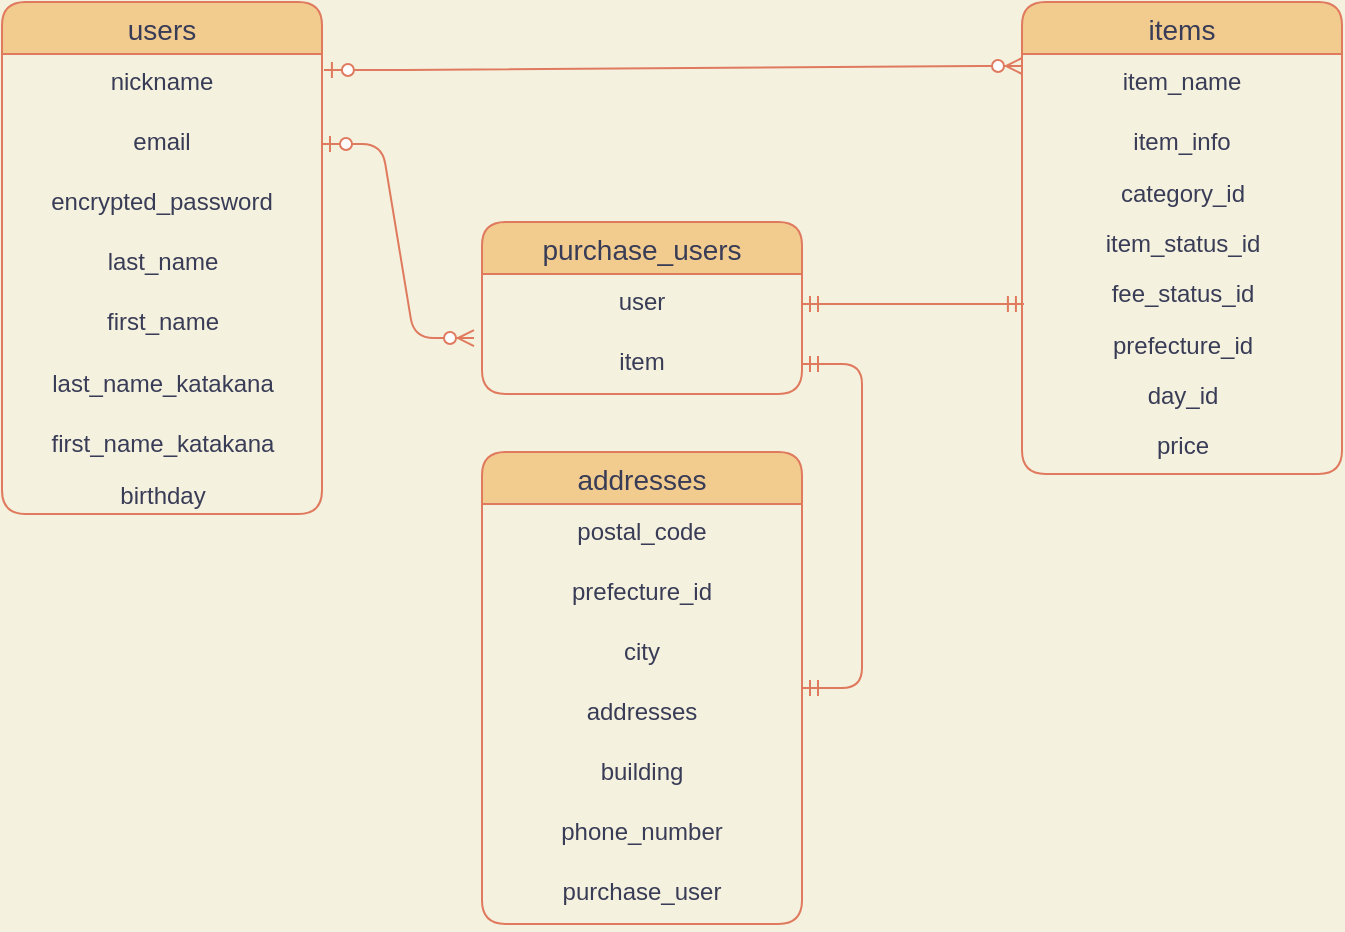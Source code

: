 <mxfile>
    <diagram id="ddmY00qZYriKyeACMEzi" name="ページ1">
        <mxGraphModel dx="778" dy="680" grid="1" gridSize="10" guides="1" tooltips="1" connect="1" arrows="1" fold="1" page="1" pageScale="1" pageWidth="827" pageHeight="1169" background="#F4F1DE" math="0" shadow="0">
            <root>
                <mxCell id="0"/>
                <mxCell id="1" parent="0"/>
                <mxCell id="31" value="purchase_users" style="swimlane;fontStyle=0;childLayout=stackLayout;horizontal=1;startSize=26;horizontalStack=0;resizeParent=1;resizeParentMax=0;resizeLast=0;collapsible=1;marginBottom=0;align=center;fontSize=14;fillColor=#F2CC8F;strokeColor=#E07A5F;fontColor=#393C56;rounded=1;" parent="1" vertex="1">
                    <mxGeometry x="310" y="470" width="160" height="86" as="geometry"/>
                </mxCell>
                <mxCell id="32" value="user" style="text;strokeColor=none;fillColor=none;spacingLeft=4;spacingRight=4;overflow=hidden;rotatable=0;points=[[0,0.5],[1,0.5]];portConstraint=eastwest;fontSize=12;align=center;fontColor=#393C56;rounded=1;" parent="31" vertex="1">
                    <mxGeometry y="26" width="160" height="30" as="geometry"/>
                </mxCell>
                <mxCell id="33" value="item" style="text;strokeColor=none;fillColor=none;spacingLeft=4;spacingRight=4;overflow=hidden;rotatable=0;points=[[0,0.5],[1,0.5]];portConstraint=eastwest;fontSize=12;align=center;fontColor=#393C56;rounded=1;" parent="31" vertex="1">
                    <mxGeometry y="56" width="160" height="30" as="geometry"/>
                </mxCell>
                <mxCell id="35" value="addresses" style="swimlane;fontStyle=0;childLayout=stackLayout;horizontal=1;startSize=26;horizontalStack=0;resizeParent=1;resizeParentMax=0;resizeLast=0;collapsible=1;marginBottom=0;align=center;fontSize=14;fillColor=#F2CC8F;strokeColor=#E07A5F;fontColor=#393C56;rounded=1;" parent="1" vertex="1">
                    <mxGeometry x="310" y="585" width="160" height="236" as="geometry"/>
                </mxCell>
                <mxCell id="88" value="postal_code" style="text;strokeColor=none;fillColor=none;spacingLeft=4;spacingRight=4;overflow=hidden;rotatable=0;points=[[0,0.5],[1,0.5]];portConstraint=eastwest;fontSize=12;align=center;fontColor=#393C56;rounded=1;" parent="35" vertex="1">
                    <mxGeometry y="26" width="160" height="30" as="geometry"/>
                </mxCell>
                <mxCell id="89" value="prefecture_id" style="text;strokeColor=none;fillColor=none;spacingLeft=4;spacingRight=4;overflow=hidden;rotatable=0;points=[[0,0.5],[1,0.5]];portConstraint=eastwest;fontSize=12;align=center;fontColor=#393C56;rounded=1;" parent="35" vertex="1">
                    <mxGeometry y="56" width="160" height="30" as="geometry"/>
                </mxCell>
                <mxCell id="87" value="city" style="text;strokeColor=none;fillColor=none;spacingLeft=4;spacingRight=4;overflow=hidden;rotatable=0;points=[[0,0.5],[1,0.5]];portConstraint=eastwest;fontSize=12;align=center;fontColor=#393C56;rounded=1;" parent="35" vertex="1">
                    <mxGeometry y="86" width="160" height="30" as="geometry"/>
                </mxCell>
                <mxCell id="86" value="addresses" style="text;strokeColor=none;fillColor=none;spacingLeft=4;spacingRight=4;overflow=hidden;rotatable=0;points=[[0,0.5],[1,0.5]];portConstraint=eastwest;fontSize=12;align=center;fontColor=#393C56;rounded=1;" parent="35" vertex="1">
                    <mxGeometry y="116" width="160" height="30" as="geometry"/>
                </mxCell>
                <mxCell id="84" value="building" style="text;strokeColor=none;fillColor=none;spacingLeft=4;spacingRight=4;overflow=hidden;rotatable=0;points=[[0,0.5],[1,0.5]];portConstraint=eastwest;fontSize=12;align=center;fontColor=#393C56;rounded=1;" parent="35" vertex="1">
                    <mxGeometry y="146" width="160" height="30" as="geometry"/>
                </mxCell>
                <mxCell id="83" value="phone_number" style="text;strokeColor=none;fillColor=none;spacingLeft=4;spacingRight=4;overflow=hidden;rotatable=0;points=[[0,0.5],[1,0.5]];portConstraint=eastwest;fontSize=12;align=center;fontColor=#393C56;rounded=1;" parent="35" vertex="1">
                    <mxGeometry y="176" width="160" height="30" as="geometry"/>
                </mxCell>
                <mxCell id="82" value="purchase_user" style="text;strokeColor=none;fillColor=none;spacingLeft=4;spacingRight=4;overflow=hidden;rotatable=0;points=[[0,0.5],[1,0.5]];portConstraint=eastwest;fontSize=12;align=center;fontColor=#393C56;rounded=1;" parent="35" vertex="1">
                    <mxGeometry y="206" width="160" height="30" as="geometry"/>
                </mxCell>
                <mxCell id="40" value="" style="edgeStyle=entityRelationEdgeStyle;fontSize=12;html=1;endArrow=ERzeroToMany;startArrow=ERzeroToOne;exitX=1.006;exitY=0.267;exitDx=0;exitDy=0;strokeColor=#E07A5F;fontColor=#393C56;entryX=0;entryY=0.2;entryDx=0;entryDy=0;entryPerimeter=0;exitPerimeter=0;labelBackgroundColor=#F4F1DE;" parent="1" source="64" target="48" edge="1">
                    <mxGeometry width="100" height="100" relative="1" as="geometry">
                        <mxPoint x="200" y="265" as="sourcePoint"/>
                        <mxPoint x="550" y="260" as="targetPoint"/>
                    </mxGeometry>
                </mxCell>
                <mxCell id="41" value="" style="edgeStyle=entityRelationEdgeStyle;fontSize=12;html=1;endArrow=ERzeroToMany;startArrow=ERzeroToOne;entryX=-0.025;entryY=0.067;entryDx=0;entryDy=0;entryPerimeter=0;strokeColor=#E07A5F;fontColor=#393C56;labelBackgroundColor=#F4F1DE;" parent="1" source="65" target="33" edge="1">
                    <mxGeometry width="100" height="100" relative="1" as="geometry">
                        <mxPoint x="200" y="310" as="sourcePoint"/>
                        <mxPoint x="150" y="350" as="targetPoint"/>
                    </mxGeometry>
                </mxCell>
                <mxCell id="42" value="" style="edgeStyle=entityRelationEdgeStyle;fontSize=12;html=1;endArrow=ERmandOne;startArrow=ERmandOne;entryX=0.006;entryY=0.75;entryDx=0;entryDy=0;exitX=1;exitY=0.5;exitDx=0;exitDy=0;strokeColor=#E07A5F;fontColor=#393C56;entryPerimeter=0;labelBackgroundColor=#F4F1DE;" parent="1" source="32" target="73" edge="1">
                    <mxGeometry width="100" height="100" relative="1" as="geometry">
                        <mxPoint x="500" y="528" as="sourcePoint"/>
                        <mxPoint x="550" y="302" as="targetPoint"/>
                    </mxGeometry>
                </mxCell>
                <mxCell id="44" value="" style="edgeStyle=entityRelationEdgeStyle;fontSize=12;html=1;endArrow=ERmandOne;startArrow=ERmandOne;entryX=1;entryY=0.5;entryDx=0;entryDy=0;strokeColor=#E07A5F;fontColor=#393C56;labelBackgroundColor=#F4F1DE;" parent="1" source="35" target="33" edge="1">
                    <mxGeometry width="100" height="100" relative="1" as="geometry">
                        <mxPoint x="290" y="620" as="sourcePoint"/>
                        <mxPoint x="460" y="521" as="targetPoint"/>
                    </mxGeometry>
                </mxCell>
                <mxCell id="46" value="items" style="swimlane;fontStyle=0;childLayout=stackLayout;horizontal=1;startSize=26;horizontalStack=0;resizeParent=1;resizeParentMax=0;resizeLast=0;collapsible=1;marginBottom=0;align=center;fontSize=14;sketch=0;strokeColor=#E07A5F;fillColor=#F2CC8F;fontColor=#393C56;rounded=1;" parent="1" vertex="1">
                    <mxGeometry x="580" y="360" width="160" height="236" as="geometry"/>
                </mxCell>
                <mxCell id="48" value="item_name" style="text;strokeColor=none;fillColor=none;spacingLeft=4;spacingRight=4;overflow=hidden;rotatable=0;points=[[0,0.5],[1,0.5]];portConstraint=eastwest;fontSize=12;fontColor=#393C56;align=center;rounded=1;" parent="46" vertex="1">
                    <mxGeometry y="26" width="160" height="30" as="geometry"/>
                </mxCell>
                <mxCell id="49" value="item_info" style="text;strokeColor=none;fillColor=none;spacingLeft=4;spacingRight=4;overflow=hidden;rotatable=0;points=[[0,0.5],[1,0.5]];portConstraint=eastwest;fontSize=12;fontColor=#393C56;align=center;rounded=1;" parent="46" vertex="1">
                    <mxGeometry y="56" width="160" height="30" as="geometry"/>
                </mxCell>
                <mxCell id="71" value="category_id" style="text;html=1;resizable=0;autosize=1;align=center;verticalAlign=middle;points=[];fillColor=none;strokeColor=none;sketch=0;fontColor=#393C56;rounded=1;" parent="46" vertex="1">
                    <mxGeometry y="86" width="160" height="20" as="geometry"/>
                </mxCell>
                <mxCell id="72" value="item_status_id" style="text;html=1;resizable=0;autosize=1;align=center;verticalAlign=middle;points=[];fillColor=none;strokeColor=none;sketch=0;fontColor=#393C56;rounded=1;spacingLeft=4;spacingRight=4;spacingTop=4;spacingBottom=4;" parent="46" vertex="1">
                    <mxGeometry y="106" width="160" height="30" as="geometry"/>
                </mxCell>
                <mxCell id="73" value="fee_status_id" style="text;html=1;resizable=0;autosize=1;align=center;verticalAlign=middle;points=[];fillColor=none;strokeColor=none;sketch=0;fontColor=#393C56;rounded=1;spacingLeft=4;spacingRight=4;spacingBottom=2;spacingTop=2;" parent="46" vertex="1">
                    <mxGeometry y="136" width="160" height="20" as="geometry"/>
                </mxCell>
                <mxCell id="74" value="prefecture_id" style="text;html=1;resizable=0;autosize=1;align=center;verticalAlign=middle;points=[];fillColor=none;strokeColor=none;sketch=0;fontColor=#393C56;rounded=1;spacingLeft=4;spacingRight=4;spacingTop=4;spacingBottom=2;" parent="46" vertex="1">
                    <mxGeometry y="156" width="160" height="30" as="geometry"/>
                </mxCell>
                <mxCell id="75" value="day_id" style="text;html=1;resizable=0;autosize=1;align=center;verticalAlign=middle;points=[];fillColor=none;strokeColor=none;sketch=0;fontColor=#393C56;rounded=1;spacingTop=3;spacingBottom=2;" parent="46" vertex="1">
                    <mxGeometry y="186" width="160" height="20" as="geometry"/>
                </mxCell>
                <mxCell id="76" value="price" style="text;html=1;resizable=0;autosize=1;align=center;verticalAlign=middle;points=[];fillColor=none;strokeColor=none;sketch=0;fontColor=#393C56;rounded=1;spacingTop=4;spacingBottom=2;" parent="46" vertex="1">
                    <mxGeometry y="206" width="160" height="30" as="geometry"/>
                </mxCell>
                <mxCell id="63" value="users" style="swimlane;fontStyle=0;childLayout=stackLayout;horizontal=1;startSize=26;horizontalStack=0;resizeParent=1;resizeParentMax=0;resizeLast=0;collapsible=1;marginBottom=0;align=center;fontSize=14;sketch=0;strokeColor=#E07A5F;fillColor=#F2CC8F;fontColor=#393C56;rounded=1;" parent="1" vertex="1">
                    <mxGeometry x="70" y="360" width="160" height="256" as="geometry"/>
                </mxCell>
                <mxCell id="64" value="nickname" style="text;strokeColor=none;fillColor=none;spacingLeft=4;spacingRight=4;overflow=hidden;rotatable=0;points=[[0,0.5],[1,0.5]];portConstraint=eastwest;fontSize=12;fontColor=#393C56;align=center;rounded=1;" parent="63" vertex="1">
                    <mxGeometry y="26" width="160" height="30" as="geometry"/>
                </mxCell>
                <mxCell id="65" value="email" style="text;strokeColor=none;fillColor=none;spacingLeft=4;spacingRight=4;overflow=hidden;rotatable=0;points=[[0,0.5],[1,0.5]];portConstraint=eastwest;fontSize=12;fontColor=#393C56;align=center;rounded=1;" parent="63" vertex="1">
                    <mxGeometry y="56" width="160" height="30" as="geometry"/>
                </mxCell>
                <mxCell id="66" value="encrypted_password" style="text;strokeColor=none;fillColor=none;spacingLeft=4;spacingRight=4;overflow=hidden;rotatable=0;points=[[0,0.5],[1,0.5]];portConstraint=eastwest;fontSize=12;fontColor=#393C56;align=center;rounded=1;" parent="63" vertex="1">
                    <mxGeometry y="86" width="160" height="30" as="geometry"/>
                </mxCell>
                <mxCell id="68" value="last_name" style="text;html=1;resizable=0;autosize=1;align=center;verticalAlign=middle;points=[];fillColor=none;strokeColor=none;sketch=0;fontColor=#393C56;rounded=1;spacingBottom=4;spacingTop=2;" parent="63" vertex="1">
                    <mxGeometry y="116" width="160" height="30" as="geometry"/>
                </mxCell>
                <mxCell id="67" value="first_name" style="text;html=1;resizable=0;autosize=1;align=center;verticalAlign=middle;points=[];fillColor=none;strokeColor=none;sketch=0;fontColor=#393C56;rounded=1;spacingBottom=4;spacingTop=2;" parent="63" vertex="1">
                    <mxGeometry y="146" width="160" height="30" as="geometry"/>
                </mxCell>
                <mxCell id="92" value="last_name_katakana" style="text;html=1;resizable=0;autosize=1;align=center;verticalAlign=middle;points=[];fillColor=none;strokeColor=none;sketch=0;fontColor=#393C56;rounded=1;spacingBottom=4;spacingTop=3;" parent="63" vertex="1">
                    <mxGeometry y="176" width="160" height="30" as="geometry"/>
                </mxCell>
                <mxCell id="69" value="first_name_katakana" style="text;html=1;resizable=0;autosize=1;align=center;verticalAlign=middle;points=[];fillColor=none;strokeColor=none;sketch=0;fontColor=#393C56;rounded=1;spacingBottom=4;spacingTop=3;" parent="63" vertex="1">
                    <mxGeometry y="206" width="160" height="30" as="geometry"/>
                </mxCell>
                <mxCell id="70" value="birthday" style="text;html=1;resizable=0;autosize=1;align=center;verticalAlign=middle;points=[];fillColor=none;strokeColor=none;sketch=0;fontColor=#393C56;rounded=1;spacingTop=2;" parent="63" vertex="1">
                    <mxGeometry y="236" width="160" height="20" as="geometry"/>
                </mxCell>
            </root>
        </mxGraphModel>
    </diagram>
</mxfile>